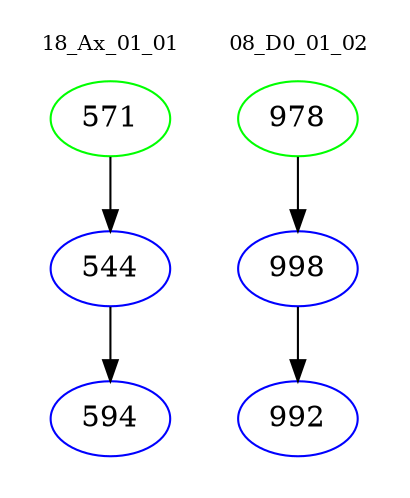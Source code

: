 digraph{
subgraph cluster_0 {
color = white
label = "18_Ax_01_01";
fontsize=10;
T0_571 [label="571", color="green"]
T0_571 -> T0_544 [color="black"]
T0_544 [label="544", color="blue"]
T0_544 -> T0_594 [color="black"]
T0_594 [label="594", color="blue"]
}
subgraph cluster_1 {
color = white
label = "08_D0_01_02";
fontsize=10;
T1_978 [label="978", color="green"]
T1_978 -> T1_998 [color="black"]
T1_998 [label="998", color="blue"]
T1_998 -> T1_992 [color="black"]
T1_992 [label="992", color="blue"]
}
}
